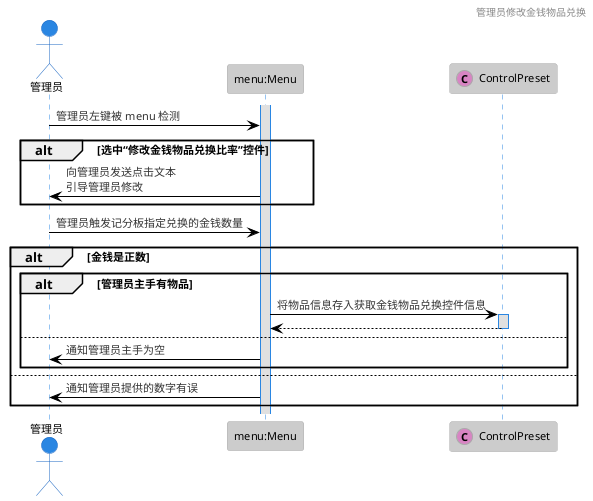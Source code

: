 @startuml sequence diagram
!theme reddress-lightblue

header 管理员修改金钱物品兑换

actor 管理员 as player
participant "menu:Menu" as Menu
participant ControlPreset <<(C, #d884c3)>>

activate Menu
player -> Menu : 管理员左键被 menu 检测
alt 选中“修改金钱物品兑换比率”控件
   player <- Menu : 向管理员发送点击文本\n引导管理员修改
end

player -> Menu : 管理员触发记分板指定兑换的金钱数量
alt 金钱是正数
   alt 管理员主手有物品
      Menu -> ControlPreset : 将物品信息存入获取金钱物品兑换控件信息
      activate ControlPreset
      Menu <-- ControlPreset
      deactivate ControlPreset
   else
      player <- Menu : 通知管理员主手为空
   end
else
   player <- Menu : 通知管理员提供的数字有误
end

@enduml